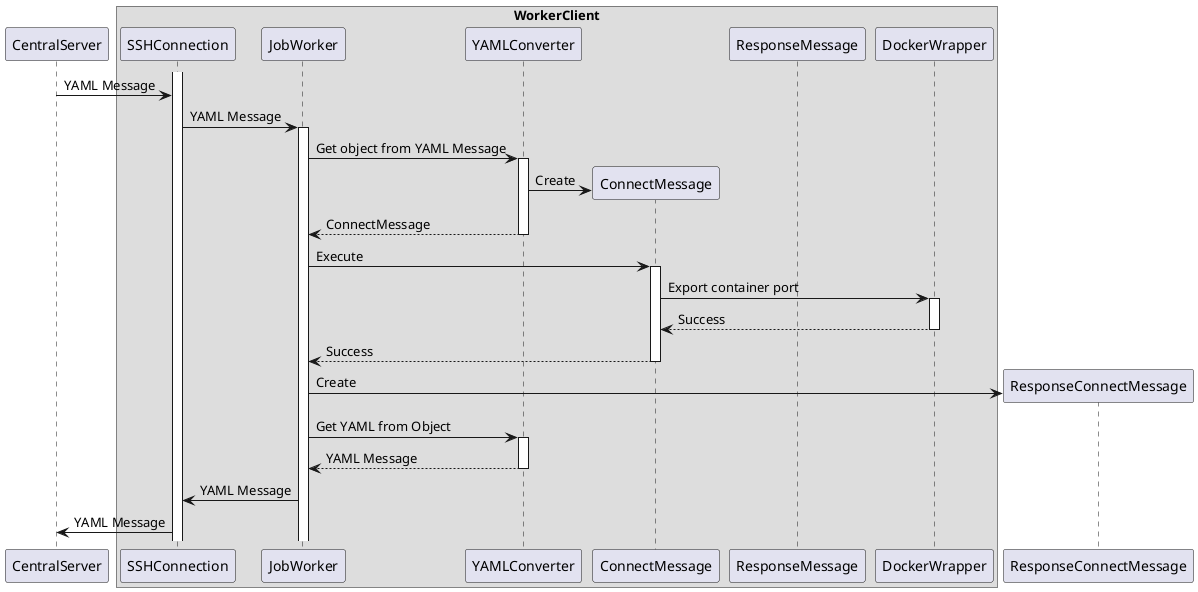 @startuml

participant CentralServer

box WorkerClient
    participant SSHConnection
    participant JobWorker
    participant YAMLConverter
    participant ConnectMessage
    participant ResponseMessage
    participant DockerWrapper
end box

activate SSHConnection
CentralServer -> SSHConnection : YAML Message

SSHConnection -> JobWorker : YAML Message
activate JobWorker

JobWorker -> YAMLConverter ++: Get object from YAML Message
YAMLConverter -> ConnectMessage ** : Create
JobWorker <-- YAMLConverter --: ConnectMessage
JobWorker -> ConnectMessage++: Execute
ConnectMessage -> DockerWrapper ++: Export container port
ConnectMessage <-- DockerWrapper --: Success
JobWorker <-- ConnectMessage --: Success
JobWorker -> ResponseConnectMessage **: Create

JobWorker -> YAMLConverter ++: Get YAML from Object
JobWorker <-- YAMLConverter --: YAML Message

SSHConnection <- JobWorker : YAML Message 
CentralServer <- SSHConnection : YAML Message

@enduml

